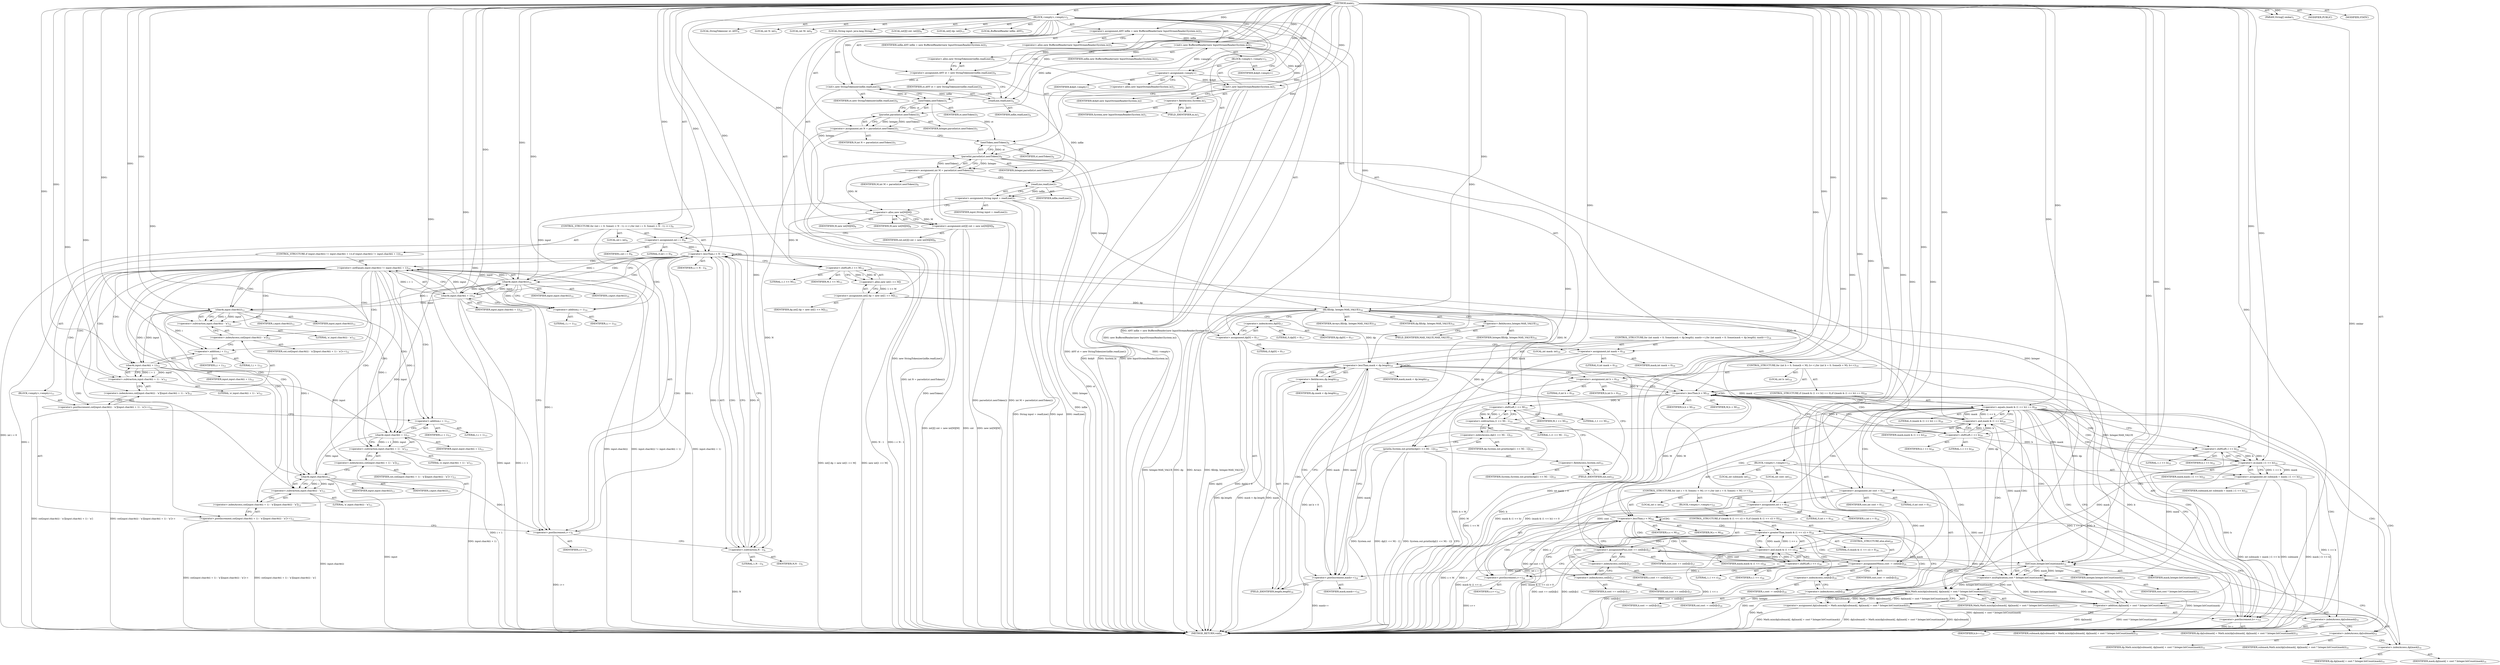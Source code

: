 digraph "main" {  
"21" [label = <(METHOD,main)<SUB>1</SUB>> ]
"22" [label = <(PARAM,String[] omkar)<SUB>1</SUB>> ]
"23" [label = <(BLOCK,&lt;empty&gt;,&lt;empty&gt;)<SUB>2</SUB>> ]
"4" [label = <(LOCAL,BufferedReader infile: ANY)<SUB>3</SUB>> ]
"24" [label = <(&lt;operator&gt;.assignment,ANY infile = new BufferedReader(new InputStreamReader(System.in)))<SUB>3</SUB>> ]
"25" [label = <(IDENTIFIER,infile,ANY infile = new BufferedReader(new InputStreamReader(System.in)))<SUB>3</SUB>> ]
"26" [label = <(&lt;operator&gt;.alloc,new BufferedReader(new InputStreamReader(System.in)))<SUB>3</SUB>> ]
"27" [label = <(&lt;init&gt;,new BufferedReader(new InputStreamReader(System.in)))<SUB>3</SUB>> ]
"3" [label = <(IDENTIFIER,infile,new BufferedReader(new InputStreamReader(System.in)))<SUB>3</SUB>> ]
"28" [label = <(BLOCK,&lt;empty&gt;,&lt;empty&gt;)<SUB>3</SUB>> ]
"29" [label = <(&lt;operator&gt;.assignment,&lt;empty&gt;)> ]
"30" [label = <(IDENTIFIER,$obj0,&lt;empty&gt;)> ]
"31" [label = <(&lt;operator&gt;.alloc,new InputStreamReader(System.in))<SUB>3</SUB>> ]
"32" [label = <(&lt;init&gt;,new InputStreamReader(System.in))<SUB>3</SUB>> ]
"33" [label = <(IDENTIFIER,$obj0,new InputStreamReader(System.in))> ]
"34" [label = <(&lt;operator&gt;.fieldAccess,System.in)<SUB>3</SUB>> ]
"35" [label = <(IDENTIFIER,System,new InputStreamReader(System.in))<SUB>3</SUB>> ]
"36" [label = <(FIELD_IDENTIFIER,in,in)<SUB>3</SUB>> ]
"37" [label = <(IDENTIFIER,$obj0,&lt;empty&gt;)> ]
"6" [label = <(LOCAL,StringTokenizer st: ANY)<SUB>4</SUB>> ]
"38" [label = <(&lt;operator&gt;.assignment,ANY st = new StringTokenizer(infile.readLine()))<SUB>4</SUB>> ]
"39" [label = <(IDENTIFIER,st,ANY st = new StringTokenizer(infile.readLine()))<SUB>4</SUB>> ]
"40" [label = <(&lt;operator&gt;.alloc,new StringTokenizer(infile.readLine()))<SUB>4</SUB>> ]
"41" [label = <(&lt;init&gt;,new StringTokenizer(infile.readLine()))<SUB>4</SUB>> ]
"5" [label = <(IDENTIFIER,st,new StringTokenizer(infile.readLine()))<SUB>4</SUB>> ]
"42" [label = <(readLine,readLine())<SUB>4</SUB>> ]
"43" [label = <(IDENTIFIER,infile,readLine())<SUB>4</SUB>> ]
"44" [label = <(LOCAL,int N: int)<SUB>5</SUB>> ]
"45" [label = <(&lt;operator&gt;.assignment,int N = parseInt(st.nextToken()))<SUB>5</SUB>> ]
"46" [label = <(IDENTIFIER,N,int N = parseInt(st.nextToken()))<SUB>5</SUB>> ]
"47" [label = <(parseInt,parseInt(st.nextToken()))<SUB>5</SUB>> ]
"48" [label = <(IDENTIFIER,Integer,parseInt(st.nextToken()))<SUB>5</SUB>> ]
"49" [label = <(nextToken,nextToken())<SUB>5</SUB>> ]
"50" [label = <(IDENTIFIER,st,nextToken())<SUB>5</SUB>> ]
"51" [label = <(LOCAL,int M: int)<SUB>6</SUB>> ]
"52" [label = <(&lt;operator&gt;.assignment,int M = parseInt(st.nextToken()))<SUB>6</SUB>> ]
"53" [label = <(IDENTIFIER,M,int M = parseInt(st.nextToken()))<SUB>6</SUB>> ]
"54" [label = <(parseInt,parseInt(st.nextToken()))<SUB>6</SUB>> ]
"55" [label = <(IDENTIFIER,Integer,parseInt(st.nextToken()))<SUB>6</SUB>> ]
"56" [label = <(nextToken,nextToken())<SUB>6</SUB>> ]
"57" [label = <(IDENTIFIER,st,nextToken())<SUB>6</SUB>> ]
"58" [label = <(LOCAL,String input: java.lang.String)<SUB>7</SUB>> ]
"59" [label = <(&lt;operator&gt;.assignment,String input = readLine())<SUB>7</SUB>> ]
"60" [label = <(IDENTIFIER,input,String input = readLine())<SUB>7</SUB>> ]
"61" [label = <(readLine,readLine())<SUB>7</SUB>> ]
"62" [label = <(IDENTIFIER,infile,readLine())<SUB>7</SUB>> ]
"63" [label = <(LOCAL,int[][] cnt: int[][])<SUB>8</SUB>> ]
"64" [label = <(&lt;operator&gt;.assignment,int[][] cnt = new int[M][M])<SUB>8</SUB>> ]
"65" [label = <(IDENTIFIER,cnt,int[][] cnt = new int[M][M])<SUB>8</SUB>> ]
"66" [label = <(&lt;operator&gt;.alloc,new int[M][M])> ]
"67" [label = <(IDENTIFIER,M,new int[M][M])<SUB>8</SUB>> ]
"68" [label = <(IDENTIFIER,M,new int[M][M])<SUB>8</SUB>> ]
"69" [label = <(CONTROL_STRUCTURE,for (int i = 0; Some(i &lt; N - 1); i++),for (int i = 0; Some(i &lt; N - 1); i++))<SUB>9</SUB>> ]
"70" [label = <(LOCAL,int i: int)<SUB>9</SUB>> ]
"71" [label = <(&lt;operator&gt;.assignment,int i = 0)<SUB>9</SUB>> ]
"72" [label = <(IDENTIFIER,i,int i = 0)<SUB>9</SUB>> ]
"73" [label = <(LITERAL,0,int i = 0)<SUB>9</SUB>> ]
"74" [label = <(&lt;operator&gt;.lessThan,i &lt; N - 1)<SUB>9</SUB>> ]
"75" [label = <(IDENTIFIER,i,i &lt; N - 1)<SUB>9</SUB>> ]
"76" [label = <(&lt;operator&gt;.subtraction,N - 1)<SUB>9</SUB>> ]
"77" [label = <(IDENTIFIER,N,N - 1)<SUB>9</SUB>> ]
"78" [label = <(LITERAL,1,N - 1)<SUB>9</SUB>> ]
"79" [label = <(&lt;operator&gt;.postIncrement,i++)<SUB>9</SUB>> ]
"80" [label = <(IDENTIFIER,i,i++)<SUB>9</SUB>> ]
"81" [label = <(CONTROL_STRUCTURE,if (input.charAt(i) != input.charAt(i + 1)),if (input.charAt(i) != input.charAt(i + 1)))<SUB>10</SUB>> ]
"82" [label = <(&lt;operator&gt;.notEquals,input.charAt(i) != input.charAt(i + 1))<SUB>10</SUB>> ]
"83" [label = <(charAt,input.charAt(i))<SUB>10</SUB>> ]
"84" [label = <(IDENTIFIER,input,input.charAt(i))<SUB>10</SUB>> ]
"85" [label = <(IDENTIFIER,i,input.charAt(i))<SUB>10</SUB>> ]
"86" [label = <(charAt,input.charAt(i + 1))<SUB>10</SUB>> ]
"87" [label = <(IDENTIFIER,input,input.charAt(i + 1))<SUB>10</SUB>> ]
"88" [label = <(&lt;operator&gt;.addition,i + 1)<SUB>10</SUB>> ]
"89" [label = <(IDENTIFIER,i,i + 1)<SUB>10</SUB>> ]
"90" [label = <(LITERAL,1,i + 1)<SUB>10</SUB>> ]
"91" [label = <(BLOCK,&lt;empty&gt;,&lt;empty&gt;)<SUB>11</SUB>> ]
"92" [label = <(&lt;operator&gt;.postIncrement,cnt[input.charAt(i) - 'a'][input.charAt(i + 1) - 'a']++)<SUB>12</SUB>> ]
"93" [label = <(&lt;operator&gt;.indexAccess,cnt[input.charAt(i) - 'a'][input.charAt(i + 1) - 'a'])<SUB>12</SUB>> ]
"94" [label = <(&lt;operator&gt;.indexAccess,cnt[input.charAt(i) - 'a'])<SUB>12</SUB>> ]
"95" [label = <(IDENTIFIER,cnt,cnt[input.charAt(i) - 'a'][input.charAt(i + 1) - 'a']++)<SUB>12</SUB>> ]
"96" [label = <(&lt;operator&gt;.subtraction,input.charAt(i) - 'a')<SUB>12</SUB>> ]
"97" [label = <(charAt,input.charAt(i))<SUB>12</SUB>> ]
"98" [label = <(IDENTIFIER,input,input.charAt(i))<SUB>12</SUB>> ]
"99" [label = <(IDENTIFIER,i,input.charAt(i))<SUB>12</SUB>> ]
"100" [label = <(LITERAL,'a',input.charAt(i) - 'a')<SUB>12</SUB>> ]
"101" [label = <(&lt;operator&gt;.subtraction,input.charAt(i + 1) - 'a')<SUB>12</SUB>> ]
"102" [label = <(charAt,input.charAt(i + 1))<SUB>12</SUB>> ]
"103" [label = <(IDENTIFIER,input,input.charAt(i + 1))<SUB>12</SUB>> ]
"104" [label = <(&lt;operator&gt;.addition,i + 1)<SUB>12</SUB>> ]
"105" [label = <(IDENTIFIER,i,i + 1)<SUB>12</SUB>> ]
"106" [label = <(LITERAL,1,i + 1)<SUB>12</SUB>> ]
"107" [label = <(LITERAL,'a',input.charAt(i + 1) - 'a')<SUB>12</SUB>> ]
"108" [label = <(&lt;operator&gt;.postIncrement,cnt[input.charAt(i + 1) - 'a'][input.charAt(i) - 'a']++)<SUB>13</SUB>> ]
"109" [label = <(&lt;operator&gt;.indexAccess,cnt[input.charAt(i + 1) - 'a'][input.charAt(i) - 'a'])<SUB>13</SUB>> ]
"110" [label = <(&lt;operator&gt;.indexAccess,cnt[input.charAt(i + 1) - 'a'])<SUB>13</SUB>> ]
"111" [label = <(IDENTIFIER,cnt,cnt[input.charAt(i + 1) - 'a'][input.charAt(i) - 'a']++)<SUB>13</SUB>> ]
"112" [label = <(&lt;operator&gt;.subtraction,input.charAt(i + 1) - 'a')<SUB>13</SUB>> ]
"113" [label = <(charAt,input.charAt(i + 1))<SUB>13</SUB>> ]
"114" [label = <(IDENTIFIER,input,input.charAt(i + 1))<SUB>13</SUB>> ]
"115" [label = <(&lt;operator&gt;.addition,i + 1)<SUB>13</SUB>> ]
"116" [label = <(IDENTIFIER,i,i + 1)<SUB>13</SUB>> ]
"117" [label = <(LITERAL,1,i + 1)<SUB>13</SUB>> ]
"118" [label = <(LITERAL,'a',input.charAt(i + 1) - 'a')<SUB>13</SUB>> ]
"119" [label = <(&lt;operator&gt;.subtraction,input.charAt(i) - 'a')<SUB>13</SUB>> ]
"120" [label = <(charAt,input.charAt(i))<SUB>13</SUB>> ]
"121" [label = <(IDENTIFIER,input,input.charAt(i))<SUB>13</SUB>> ]
"122" [label = <(IDENTIFIER,i,input.charAt(i))<SUB>13</SUB>> ]
"123" [label = <(LITERAL,'a',input.charAt(i) - 'a')<SUB>13</SUB>> ]
"124" [label = <(LOCAL,int[] dp: int[])<SUB>15</SUB>> ]
"125" [label = <(&lt;operator&gt;.assignment,int[] dp = new int[1 &lt;&lt; M])<SUB>15</SUB>> ]
"126" [label = <(IDENTIFIER,dp,int[] dp = new int[1 &lt;&lt; M])<SUB>15</SUB>> ]
"127" [label = <(&lt;operator&gt;.alloc,new int[1 &lt;&lt; M])> ]
"128" [label = <(&lt;operator&gt;.shiftLeft,1 &lt;&lt; M)<SUB>15</SUB>> ]
"129" [label = <(LITERAL,1,1 &lt;&lt; M)<SUB>15</SUB>> ]
"130" [label = <(IDENTIFIER,M,1 &lt;&lt; M)<SUB>15</SUB>> ]
"131" [label = <(fill,fill(dp, Integer.MAX_VALUE))<SUB>16</SUB>> ]
"132" [label = <(IDENTIFIER,Arrays,fill(dp, Integer.MAX_VALUE))<SUB>16</SUB>> ]
"133" [label = <(IDENTIFIER,dp,fill(dp, Integer.MAX_VALUE))<SUB>16</SUB>> ]
"134" [label = <(&lt;operator&gt;.fieldAccess,Integer.MAX_VALUE)<SUB>16</SUB>> ]
"135" [label = <(IDENTIFIER,Integer,fill(dp, Integer.MAX_VALUE))<SUB>16</SUB>> ]
"136" [label = <(FIELD_IDENTIFIER,MAX_VALUE,MAX_VALUE)<SUB>16</SUB>> ]
"137" [label = <(&lt;operator&gt;.assignment,dp[0] = 0)<SUB>17</SUB>> ]
"138" [label = <(&lt;operator&gt;.indexAccess,dp[0])<SUB>17</SUB>> ]
"139" [label = <(IDENTIFIER,dp,dp[0] = 0)<SUB>17</SUB>> ]
"140" [label = <(LITERAL,0,dp[0] = 0)<SUB>17</SUB>> ]
"141" [label = <(LITERAL,0,dp[0] = 0)<SUB>17</SUB>> ]
"142" [label = <(CONTROL_STRUCTURE,for (int mask = 0; Some(mask &lt; dp.length); mask++),for (int mask = 0; Some(mask &lt; dp.length); mask++))<SUB>18</SUB>> ]
"143" [label = <(LOCAL,int mask: int)<SUB>18</SUB>> ]
"144" [label = <(&lt;operator&gt;.assignment,int mask = 0)<SUB>18</SUB>> ]
"145" [label = <(IDENTIFIER,mask,int mask = 0)<SUB>18</SUB>> ]
"146" [label = <(LITERAL,0,int mask = 0)<SUB>18</SUB>> ]
"147" [label = <(&lt;operator&gt;.lessThan,mask &lt; dp.length)<SUB>18</SUB>> ]
"148" [label = <(IDENTIFIER,mask,mask &lt; dp.length)<SUB>18</SUB>> ]
"149" [label = <(&lt;operator&gt;.fieldAccess,dp.length)<SUB>18</SUB>> ]
"150" [label = <(IDENTIFIER,dp,mask &lt; dp.length)<SUB>18</SUB>> ]
"151" [label = <(FIELD_IDENTIFIER,length,length)<SUB>18</SUB>> ]
"152" [label = <(&lt;operator&gt;.postIncrement,mask++)<SUB>18</SUB>> ]
"153" [label = <(IDENTIFIER,mask,mask++)<SUB>18</SUB>> ]
"154" [label = <(CONTROL_STRUCTURE,for (int b = 0; Some(b &lt; M); b++),for (int b = 0; Some(b &lt; M); b++))<SUB>19</SUB>> ]
"155" [label = <(LOCAL,int b: int)<SUB>19</SUB>> ]
"156" [label = <(&lt;operator&gt;.assignment,int b = 0)<SUB>19</SUB>> ]
"157" [label = <(IDENTIFIER,b,int b = 0)<SUB>19</SUB>> ]
"158" [label = <(LITERAL,0,int b = 0)<SUB>19</SUB>> ]
"159" [label = <(&lt;operator&gt;.lessThan,b &lt; M)<SUB>19</SUB>> ]
"160" [label = <(IDENTIFIER,b,b &lt; M)<SUB>19</SUB>> ]
"161" [label = <(IDENTIFIER,M,b &lt; M)<SUB>19</SUB>> ]
"162" [label = <(&lt;operator&gt;.postIncrement,b++)<SUB>19</SUB>> ]
"163" [label = <(IDENTIFIER,b,b++)<SUB>19</SUB>> ]
"164" [label = <(CONTROL_STRUCTURE,if ((mask &amp; (1 &lt;&lt; b)) == 0),if ((mask &amp; (1 &lt;&lt; b)) == 0))<SUB>20</SUB>> ]
"165" [label = <(&lt;operator&gt;.equals,(mask &amp; (1 &lt;&lt; b)) == 0)<SUB>20</SUB>> ]
"166" [label = <(&lt;operator&gt;.and,mask &amp; (1 &lt;&lt; b))<SUB>20</SUB>> ]
"167" [label = <(IDENTIFIER,mask,mask &amp; (1 &lt;&lt; b))<SUB>20</SUB>> ]
"168" [label = <(&lt;operator&gt;.shiftLeft,1 &lt;&lt; b)<SUB>20</SUB>> ]
"169" [label = <(LITERAL,1,1 &lt;&lt; b)<SUB>20</SUB>> ]
"170" [label = <(IDENTIFIER,b,1 &lt;&lt; b)<SUB>20</SUB>> ]
"171" [label = <(LITERAL,0,(mask &amp; (1 &lt;&lt; b)) == 0)<SUB>20</SUB>> ]
"172" [label = <(BLOCK,&lt;empty&gt;,&lt;empty&gt;)<SUB>21</SUB>> ]
"173" [label = <(LOCAL,int submask: int)<SUB>22</SUB>> ]
"174" [label = <(&lt;operator&gt;.assignment,int submask = mask | (1 &lt;&lt; b))<SUB>22</SUB>> ]
"175" [label = <(IDENTIFIER,submask,int submask = mask | (1 &lt;&lt; b))<SUB>22</SUB>> ]
"176" [label = <(&lt;operator&gt;.or,mask | (1 &lt;&lt; b))<SUB>22</SUB>> ]
"177" [label = <(IDENTIFIER,mask,mask | (1 &lt;&lt; b))<SUB>22</SUB>> ]
"178" [label = <(&lt;operator&gt;.shiftLeft,1 &lt;&lt; b)<SUB>22</SUB>> ]
"179" [label = <(LITERAL,1,1 &lt;&lt; b)<SUB>22</SUB>> ]
"180" [label = <(IDENTIFIER,b,1 &lt;&lt; b)<SUB>22</SUB>> ]
"181" [label = <(LOCAL,int cost: int)<SUB>23</SUB>> ]
"182" [label = <(&lt;operator&gt;.assignment,int cost = 0)<SUB>23</SUB>> ]
"183" [label = <(IDENTIFIER,cost,int cost = 0)<SUB>23</SUB>> ]
"184" [label = <(LITERAL,0,int cost = 0)<SUB>23</SUB>> ]
"185" [label = <(CONTROL_STRUCTURE,for (int c = 0; Some(c &lt; M); c++),for (int c = 0; Some(c &lt; M); c++))<SUB>24</SUB>> ]
"186" [label = <(LOCAL,int c: int)<SUB>24</SUB>> ]
"187" [label = <(&lt;operator&gt;.assignment,int c = 0)<SUB>24</SUB>> ]
"188" [label = <(IDENTIFIER,c,int c = 0)<SUB>24</SUB>> ]
"189" [label = <(LITERAL,0,int c = 0)<SUB>24</SUB>> ]
"190" [label = <(&lt;operator&gt;.lessThan,c &lt; M)<SUB>24</SUB>> ]
"191" [label = <(IDENTIFIER,c,c &lt; M)<SUB>24</SUB>> ]
"192" [label = <(IDENTIFIER,M,c &lt; M)<SUB>24</SUB>> ]
"193" [label = <(&lt;operator&gt;.postIncrement,c++)<SUB>24</SUB>> ]
"194" [label = <(IDENTIFIER,c,c++)<SUB>24</SUB>> ]
"195" [label = <(BLOCK,&lt;empty&gt;,&lt;empty&gt;)<SUB>25</SUB>> ]
"196" [label = <(CONTROL_STRUCTURE,if ((mask &amp; (1 &lt;&lt; c)) &gt; 0),if ((mask &amp; (1 &lt;&lt; c)) &gt; 0))<SUB>26</SUB>> ]
"197" [label = <(&lt;operator&gt;.greaterThan,(mask &amp; (1 &lt;&lt; c)) &gt; 0)<SUB>26</SUB>> ]
"198" [label = <(&lt;operator&gt;.and,mask &amp; (1 &lt;&lt; c))<SUB>26</SUB>> ]
"199" [label = <(IDENTIFIER,mask,mask &amp; (1 &lt;&lt; c))<SUB>26</SUB>> ]
"200" [label = <(&lt;operator&gt;.shiftLeft,1 &lt;&lt; c)<SUB>26</SUB>> ]
"201" [label = <(LITERAL,1,1 &lt;&lt; c)<SUB>26</SUB>> ]
"202" [label = <(IDENTIFIER,c,1 &lt;&lt; c)<SUB>26</SUB>> ]
"203" [label = <(LITERAL,0,(mask &amp; (1 &lt;&lt; c)) &gt; 0)<SUB>26</SUB>> ]
"204" [label = <(&lt;operator&gt;.assignmentPlus,cost += cnt[b][c])<SUB>27</SUB>> ]
"205" [label = <(IDENTIFIER,cost,cost += cnt[b][c])<SUB>27</SUB>> ]
"206" [label = <(&lt;operator&gt;.indexAccess,cnt[b][c])<SUB>27</SUB>> ]
"207" [label = <(&lt;operator&gt;.indexAccess,cnt[b])<SUB>27</SUB>> ]
"208" [label = <(IDENTIFIER,cnt,cost += cnt[b][c])<SUB>27</SUB>> ]
"209" [label = <(IDENTIFIER,b,cost += cnt[b][c])<SUB>27</SUB>> ]
"210" [label = <(IDENTIFIER,c,cost += cnt[b][c])<SUB>27</SUB>> ]
"211" [label = <(CONTROL_STRUCTURE,else,else)<SUB>29</SUB>> ]
"212" [label = <(&lt;operator&gt;.assignmentMinus,cost -= cnt[b][c])<SUB>29</SUB>> ]
"213" [label = <(IDENTIFIER,cost,cost -= cnt[b][c])<SUB>29</SUB>> ]
"214" [label = <(&lt;operator&gt;.indexAccess,cnt[b][c])<SUB>29</SUB>> ]
"215" [label = <(&lt;operator&gt;.indexAccess,cnt[b])<SUB>29</SUB>> ]
"216" [label = <(IDENTIFIER,cnt,cost -= cnt[b][c])<SUB>29</SUB>> ]
"217" [label = <(IDENTIFIER,b,cost -= cnt[b][c])<SUB>29</SUB>> ]
"218" [label = <(IDENTIFIER,c,cost -= cnt[b][c])<SUB>29</SUB>> ]
"219" [label = <(&lt;operator&gt;.assignment,dp[submask] = Math.min(dp[submask], dp[mask] + cost * Integer.bitCount(mask)))<SUB>31</SUB>> ]
"220" [label = <(&lt;operator&gt;.indexAccess,dp[submask])<SUB>31</SUB>> ]
"221" [label = <(IDENTIFIER,dp,dp[submask] = Math.min(dp[submask], dp[mask] + cost * Integer.bitCount(mask)))<SUB>31</SUB>> ]
"222" [label = <(IDENTIFIER,submask,dp[submask] = Math.min(dp[submask], dp[mask] + cost * Integer.bitCount(mask)))<SUB>31</SUB>> ]
"223" [label = <(min,Math.min(dp[submask], dp[mask] + cost * Integer.bitCount(mask)))<SUB>31</SUB>> ]
"224" [label = <(IDENTIFIER,Math,Math.min(dp[submask], dp[mask] + cost * Integer.bitCount(mask)))<SUB>31</SUB>> ]
"225" [label = <(&lt;operator&gt;.indexAccess,dp[submask])<SUB>31</SUB>> ]
"226" [label = <(IDENTIFIER,dp,Math.min(dp[submask], dp[mask] + cost * Integer.bitCount(mask)))<SUB>31</SUB>> ]
"227" [label = <(IDENTIFIER,submask,Math.min(dp[submask], dp[mask] + cost * Integer.bitCount(mask)))<SUB>31</SUB>> ]
"228" [label = <(&lt;operator&gt;.addition,dp[mask] + cost * Integer.bitCount(mask))<SUB>31</SUB>> ]
"229" [label = <(&lt;operator&gt;.indexAccess,dp[mask])<SUB>31</SUB>> ]
"230" [label = <(IDENTIFIER,dp,dp[mask] + cost * Integer.bitCount(mask))<SUB>31</SUB>> ]
"231" [label = <(IDENTIFIER,mask,dp[mask] + cost * Integer.bitCount(mask))<SUB>31</SUB>> ]
"232" [label = <(&lt;operator&gt;.multiplication,cost * Integer.bitCount(mask))<SUB>31</SUB>> ]
"233" [label = <(IDENTIFIER,cost,cost * Integer.bitCount(mask))<SUB>31</SUB>> ]
"234" [label = <(bitCount,Integer.bitCount(mask))<SUB>31</SUB>> ]
"235" [label = <(IDENTIFIER,Integer,Integer.bitCount(mask))<SUB>31</SUB>> ]
"236" [label = <(IDENTIFIER,mask,Integer.bitCount(mask))<SUB>31</SUB>> ]
"237" [label = <(println,System.out.println(dp[(1 &lt;&lt; M) - 1]))<SUB>33</SUB>> ]
"238" [label = <(&lt;operator&gt;.fieldAccess,System.out)<SUB>33</SUB>> ]
"239" [label = <(IDENTIFIER,System,System.out.println(dp[(1 &lt;&lt; M) - 1]))<SUB>33</SUB>> ]
"240" [label = <(FIELD_IDENTIFIER,out,out)<SUB>33</SUB>> ]
"241" [label = <(&lt;operator&gt;.indexAccess,dp[(1 &lt;&lt; M) - 1])<SUB>33</SUB>> ]
"242" [label = <(IDENTIFIER,dp,System.out.println(dp[(1 &lt;&lt; M) - 1]))<SUB>33</SUB>> ]
"243" [label = <(&lt;operator&gt;.subtraction,(1 &lt;&lt; M) - 1)<SUB>33</SUB>> ]
"244" [label = <(&lt;operator&gt;.shiftLeft,1 &lt;&lt; M)<SUB>33</SUB>> ]
"245" [label = <(LITERAL,1,1 &lt;&lt; M)<SUB>33</SUB>> ]
"246" [label = <(IDENTIFIER,M,1 &lt;&lt; M)<SUB>33</SUB>> ]
"247" [label = <(LITERAL,1,(1 &lt;&lt; M) - 1)<SUB>33</SUB>> ]
"248" [label = <(MODIFIER,PUBLIC)> ]
"249" [label = <(MODIFIER,STATIC)> ]
"250" [label = <(METHOD_RETURN,void)<SUB>1</SUB>> ]
  "21" -> "22"  [ label = "AST: "] 
  "21" -> "23"  [ label = "AST: "] 
  "21" -> "248"  [ label = "AST: "] 
  "21" -> "249"  [ label = "AST: "] 
  "21" -> "250"  [ label = "AST: "] 
  "23" -> "4"  [ label = "AST: "] 
  "23" -> "24"  [ label = "AST: "] 
  "23" -> "27"  [ label = "AST: "] 
  "23" -> "6"  [ label = "AST: "] 
  "23" -> "38"  [ label = "AST: "] 
  "23" -> "41"  [ label = "AST: "] 
  "23" -> "44"  [ label = "AST: "] 
  "23" -> "45"  [ label = "AST: "] 
  "23" -> "51"  [ label = "AST: "] 
  "23" -> "52"  [ label = "AST: "] 
  "23" -> "58"  [ label = "AST: "] 
  "23" -> "59"  [ label = "AST: "] 
  "23" -> "63"  [ label = "AST: "] 
  "23" -> "64"  [ label = "AST: "] 
  "23" -> "69"  [ label = "AST: "] 
  "23" -> "124"  [ label = "AST: "] 
  "23" -> "125"  [ label = "AST: "] 
  "23" -> "131"  [ label = "AST: "] 
  "23" -> "137"  [ label = "AST: "] 
  "23" -> "142"  [ label = "AST: "] 
  "23" -> "237"  [ label = "AST: "] 
  "24" -> "25"  [ label = "AST: "] 
  "24" -> "26"  [ label = "AST: "] 
  "27" -> "3"  [ label = "AST: "] 
  "27" -> "28"  [ label = "AST: "] 
  "28" -> "29"  [ label = "AST: "] 
  "28" -> "32"  [ label = "AST: "] 
  "28" -> "37"  [ label = "AST: "] 
  "29" -> "30"  [ label = "AST: "] 
  "29" -> "31"  [ label = "AST: "] 
  "32" -> "33"  [ label = "AST: "] 
  "32" -> "34"  [ label = "AST: "] 
  "34" -> "35"  [ label = "AST: "] 
  "34" -> "36"  [ label = "AST: "] 
  "38" -> "39"  [ label = "AST: "] 
  "38" -> "40"  [ label = "AST: "] 
  "41" -> "5"  [ label = "AST: "] 
  "41" -> "42"  [ label = "AST: "] 
  "42" -> "43"  [ label = "AST: "] 
  "45" -> "46"  [ label = "AST: "] 
  "45" -> "47"  [ label = "AST: "] 
  "47" -> "48"  [ label = "AST: "] 
  "47" -> "49"  [ label = "AST: "] 
  "49" -> "50"  [ label = "AST: "] 
  "52" -> "53"  [ label = "AST: "] 
  "52" -> "54"  [ label = "AST: "] 
  "54" -> "55"  [ label = "AST: "] 
  "54" -> "56"  [ label = "AST: "] 
  "56" -> "57"  [ label = "AST: "] 
  "59" -> "60"  [ label = "AST: "] 
  "59" -> "61"  [ label = "AST: "] 
  "61" -> "62"  [ label = "AST: "] 
  "64" -> "65"  [ label = "AST: "] 
  "64" -> "66"  [ label = "AST: "] 
  "66" -> "67"  [ label = "AST: "] 
  "66" -> "68"  [ label = "AST: "] 
  "69" -> "70"  [ label = "AST: "] 
  "69" -> "71"  [ label = "AST: "] 
  "69" -> "74"  [ label = "AST: "] 
  "69" -> "79"  [ label = "AST: "] 
  "69" -> "81"  [ label = "AST: "] 
  "71" -> "72"  [ label = "AST: "] 
  "71" -> "73"  [ label = "AST: "] 
  "74" -> "75"  [ label = "AST: "] 
  "74" -> "76"  [ label = "AST: "] 
  "76" -> "77"  [ label = "AST: "] 
  "76" -> "78"  [ label = "AST: "] 
  "79" -> "80"  [ label = "AST: "] 
  "81" -> "82"  [ label = "AST: "] 
  "81" -> "91"  [ label = "AST: "] 
  "82" -> "83"  [ label = "AST: "] 
  "82" -> "86"  [ label = "AST: "] 
  "83" -> "84"  [ label = "AST: "] 
  "83" -> "85"  [ label = "AST: "] 
  "86" -> "87"  [ label = "AST: "] 
  "86" -> "88"  [ label = "AST: "] 
  "88" -> "89"  [ label = "AST: "] 
  "88" -> "90"  [ label = "AST: "] 
  "91" -> "92"  [ label = "AST: "] 
  "91" -> "108"  [ label = "AST: "] 
  "92" -> "93"  [ label = "AST: "] 
  "93" -> "94"  [ label = "AST: "] 
  "93" -> "101"  [ label = "AST: "] 
  "94" -> "95"  [ label = "AST: "] 
  "94" -> "96"  [ label = "AST: "] 
  "96" -> "97"  [ label = "AST: "] 
  "96" -> "100"  [ label = "AST: "] 
  "97" -> "98"  [ label = "AST: "] 
  "97" -> "99"  [ label = "AST: "] 
  "101" -> "102"  [ label = "AST: "] 
  "101" -> "107"  [ label = "AST: "] 
  "102" -> "103"  [ label = "AST: "] 
  "102" -> "104"  [ label = "AST: "] 
  "104" -> "105"  [ label = "AST: "] 
  "104" -> "106"  [ label = "AST: "] 
  "108" -> "109"  [ label = "AST: "] 
  "109" -> "110"  [ label = "AST: "] 
  "109" -> "119"  [ label = "AST: "] 
  "110" -> "111"  [ label = "AST: "] 
  "110" -> "112"  [ label = "AST: "] 
  "112" -> "113"  [ label = "AST: "] 
  "112" -> "118"  [ label = "AST: "] 
  "113" -> "114"  [ label = "AST: "] 
  "113" -> "115"  [ label = "AST: "] 
  "115" -> "116"  [ label = "AST: "] 
  "115" -> "117"  [ label = "AST: "] 
  "119" -> "120"  [ label = "AST: "] 
  "119" -> "123"  [ label = "AST: "] 
  "120" -> "121"  [ label = "AST: "] 
  "120" -> "122"  [ label = "AST: "] 
  "125" -> "126"  [ label = "AST: "] 
  "125" -> "127"  [ label = "AST: "] 
  "127" -> "128"  [ label = "AST: "] 
  "128" -> "129"  [ label = "AST: "] 
  "128" -> "130"  [ label = "AST: "] 
  "131" -> "132"  [ label = "AST: "] 
  "131" -> "133"  [ label = "AST: "] 
  "131" -> "134"  [ label = "AST: "] 
  "134" -> "135"  [ label = "AST: "] 
  "134" -> "136"  [ label = "AST: "] 
  "137" -> "138"  [ label = "AST: "] 
  "137" -> "141"  [ label = "AST: "] 
  "138" -> "139"  [ label = "AST: "] 
  "138" -> "140"  [ label = "AST: "] 
  "142" -> "143"  [ label = "AST: "] 
  "142" -> "144"  [ label = "AST: "] 
  "142" -> "147"  [ label = "AST: "] 
  "142" -> "152"  [ label = "AST: "] 
  "142" -> "154"  [ label = "AST: "] 
  "144" -> "145"  [ label = "AST: "] 
  "144" -> "146"  [ label = "AST: "] 
  "147" -> "148"  [ label = "AST: "] 
  "147" -> "149"  [ label = "AST: "] 
  "149" -> "150"  [ label = "AST: "] 
  "149" -> "151"  [ label = "AST: "] 
  "152" -> "153"  [ label = "AST: "] 
  "154" -> "155"  [ label = "AST: "] 
  "154" -> "156"  [ label = "AST: "] 
  "154" -> "159"  [ label = "AST: "] 
  "154" -> "162"  [ label = "AST: "] 
  "154" -> "164"  [ label = "AST: "] 
  "156" -> "157"  [ label = "AST: "] 
  "156" -> "158"  [ label = "AST: "] 
  "159" -> "160"  [ label = "AST: "] 
  "159" -> "161"  [ label = "AST: "] 
  "162" -> "163"  [ label = "AST: "] 
  "164" -> "165"  [ label = "AST: "] 
  "164" -> "172"  [ label = "AST: "] 
  "165" -> "166"  [ label = "AST: "] 
  "165" -> "171"  [ label = "AST: "] 
  "166" -> "167"  [ label = "AST: "] 
  "166" -> "168"  [ label = "AST: "] 
  "168" -> "169"  [ label = "AST: "] 
  "168" -> "170"  [ label = "AST: "] 
  "172" -> "173"  [ label = "AST: "] 
  "172" -> "174"  [ label = "AST: "] 
  "172" -> "181"  [ label = "AST: "] 
  "172" -> "182"  [ label = "AST: "] 
  "172" -> "185"  [ label = "AST: "] 
  "172" -> "219"  [ label = "AST: "] 
  "174" -> "175"  [ label = "AST: "] 
  "174" -> "176"  [ label = "AST: "] 
  "176" -> "177"  [ label = "AST: "] 
  "176" -> "178"  [ label = "AST: "] 
  "178" -> "179"  [ label = "AST: "] 
  "178" -> "180"  [ label = "AST: "] 
  "182" -> "183"  [ label = "AST: "] 
  "182" -> "184"  [ label = "AST: "] 
  "185" -> "186"  [ label = "AST: "] 
  "185" -> "187"  [ label = "AST: "] 
  "185" -> "190"  [ label = "AST: "] 
  "185" -> "193"  [ label = "AST: "] 
  "185" -> "195"  [ label = "AST: "] 
  "187" -> "188"  [ label = "AST: "] 
  "187" -> "189"  [ label = "AST: "] 
  "190" -> "191"  [ label = "AST: "] 
  "190" -> "192"  [ label = "AST: "] 
  "193" -> "194"  [ label = "AST: "] 
  "195" -> "196"  [ label = "AST: "] 
  "196" -> "197"  [ label = "AST: "] 
  "196" -> "204"  [ label = "AST: "] 
  "196" -> "211"  [ label = "AST: "] 
  "197" -> "198"  [ label = "AST: "] 
  "197" -> "203"  [ label = "AST: "] 
  "198" -> "199"  [ label = "AST: "] 
  "198" -> "200"  [ label = "AST: "] 
  "200" -> "201"  [ label = "AST: "] 
  "200" -> "202"  [ label = "AST: "] 
  "204" -> "205"  [ label = "AST: "] 
  "204" -> "206"  [ label = "AST: "] 
  "206" -> "207"  [ label = "AST: "] 
  "206" -> "210"  [ label = "AST: "] 
  "207" -> "208"  [ label = "AST: "] 
  "207" -> "209"  [ label = "AST: "] 
  "211" -> "212"  [ label = "AST: "] 
  "212" -> "213"  [ label = "AST: "] 
  "212" -> "214"  [ label = "AST: "] 
  "214" -> "215"  [ label = "AST: "] 
  "214" -> "218"  [ label = "AST: "] 
  "215" -> "216"  [ label = "AST: "] 
  "215" -> "217"  [ label = "AST: "] 
  "219" -> "220"  [ label = "AST: "] 
  "219" -> "223"  [ label = "AST: "] 
  "220" -> "221"  [ label = "AST: "] 
  "220" -> "222"  [ label = "AST: "] 
  "223" -> "224"  [ label = "AST: "] 
  "223" -> "225"  [ label = "AST: "] 
  "223" -> "228"  [ label = "AST: "] 
  "225" -> "226"  [ label = "AST: "] 
  "225" -> "227"  [ label = "AST: "] 
  "228" -> "229"  [ label = "AST: "] 
  "228" -> "232"  [ label = "AST: "] 
  "229" -> "230"  [ label = "AST: "] 
  "229" -> "231"  [ label = "AST: "] 
  "232" -> "233"  [ label = "AST: "] 
  "232" -> "234"  [ label = "AST: "] 
  "234" -> "235"  [ label = "AST: "] 
  "234" -> "236"  [ label = "AST: "] 
  "237" -> "238"  [ label = "AST: "] 
  "237" -> "241"  [ label = "AST: "] 
  "238" -> "239"  [ label = "AST: "] 
  "238" -> "240"  [ label = "AST: "] 
  "241" -> "242"  [ label = "AST: "] 
  "241" -> "243"  [ label = "AST: "] 
  "243" -> "244"  [ label = "AST: "] 
  "243" -> "247"  [ label = "AST: "] 
  "244" -> "245"  [ label = "AST: "] 
  "244" -> "246"  [ label = "AST: "] 
  "24" -> "31"  [ label = "CFG: "] 
  "27" -> "40"  [ label = "CFG: "] 
  "38" -> "42"  [ label = "CFG: "] 
  "41" -> "49"  [ label = "CFG: "] 
  "45" -> "56"  [ label = "CFG: "] 
  "52" -> "61"  [ label = "CFG: "] 
  "59" -> "66"  [ label = "CFG: "] 
  "64" -> "71"  [ label = "CFG: "] 
  "125" -> "136"  [ label = "CFG: "] 
  "131" -> "138"  [ label = "CFG: "] 
  "137" -> "144"  [ label = "CFG: "] 
  "237" -> "250"  [ label = "CFG: "] 
  "26" -> "24"  [ label = "CFG: "] 
  "40" -> "38"  [ label = "CFG: "] 
  "42" -> "41"  [ label = "CFG: "] 
  "47" -> "45"  [ label = "CFG: "] 
  "54" -> "52"  [ label = "CFG: "] 
  "61" -> "59"  [ label = "CFG: "] 
  "66" -> "64"  [ label = "CFG: "] 
  "71" -> "76"  [ label = "CFG: "] 
  "74" -> "83"  [ label = "CFG: "] 
  "74" -> "128"  [ label = "CFG: "] 
  "79" -> "76"  [ label = "CFG: "] 
  "127" -> "125"  [ label = "CFG: "] 
  "134" -> "131"  [ label = "CFG: "] 
  "138" -> "137"  [ label = "CFG: "] 
  "144" -> "151"  [ label = "CFG: "] 
  "147" -> "156"  [ label = "CFG: "] 
  "147" -> "240"  [ label = "CFG: "] 
  "152" -> "151"  [ label = "CFG: "] 
  "238" -> "244"  [ label = "CFG: "] 
  "241" -> "237"  [ label = "CFG: "] 
  "29" -> "36"  [ label = "CFG: "] 
  "32" -> "27"  [ label = "CFG: "] 
  "49" -> "47"  [ label = "CFG: "] 
  "56" -> "54"  [ label = "CFG: "] 
  "76" -> "74"  [ label = "CFG: "] 
  "82" -> "97"  [ label = "CFG: "] 
  "82" -> "79"  [ label = "CFG: "] 
  "128" -> "127"  [ label = "CFG: "] 
  "136" -> "134"  [ label = "CFG: "] 
  "149" -> "147"  [ label = "CFG: "] 
  "156" -> "159"  [ label = "CFG: "] 
  "159" -> "168"  [ label = "CFG: "] 
  "159" -> "152"  [ label = "CFG: "] 
  "162" -> "159"  [ label = "CFG: "] 
  "240" -> "238"  [ label = "CFG: "] 
  "243" -> "241"  [ label = "CFG: "] 
  "31" -> "29"  [ label = "CFG: "] 
  "34" -> "32"  [ label = "CFG: "] 
  "83" -> "88"  [ label = "CFG: "] 
  "86" -> "82"  [ label = "CFG: "] 
  "92" -> "115"  [ label = "CFG: "] 
  "108" -> "79"  [ label = "CFG: "] 
  "151" -> "149"  [ label = "CFG: "] 
  "165" -> "178"  [ label = "CFG: "] 
  "165" -> "162"  [ label = "CFG: "] 
  "244" -> "243"  [ label = "CFG: "] 
  "36" -> "34"  [ label = "CFG: "] 
  "88" -> "86"  [ label = "CFG: "] 
  "93" -> "92"  [ label = "CFG: "] 
  "109" -> "108"  [ label = "CFG: "] 
  "166" -> "165"  [ label = "CFG: "] 
  "174" -> "182"  [ label = "CFG: "] 
  "182" -> "187"  [ label = "CFG: "] 
  "219" -> "162"  [ label = "CFG: "] 
  "94" -> "104"  [ label = "CFG: "] 
  "101" -> "93"  [ label = "CFG: "] 
  "110" -> "120"  [ label = "CFG: "] 
  "119" -> "109"  [ label = "CFG: "] 
  "168" -> "166"  [ label = "CFG: "] 
  "176" -> "174"  [ label = "CFG: "] 
  "187" -> "190"  [ label = "CFG: "] 
  "190" -> "200"  [ label = "CFG: "] 
  "190" -> "220"  [ label = "CFG: "] 
  "193" -> "190"  [ label = "CFG: "] 
  "220" -> "225"  [ label = "CFG: "] 
  "223" -> "219"  [ label = "CFG: "] 
  "96" -> "94"  [ label = "CFG: "] 
  "102" -> "101"  [ label = "CFG: "] 
  "112" -> "110"  [ label = "CFG: "] 
  "120" -> "119"  [ label = "CFG: "] 
  "178" -> "176"  [ label = "CFG: "] 
  "225" -> "229"  [ label = "CFG: "] 
  "228" -> "223"  [ label = "CFG: "] 
  "97" -> "96"  [ label = "CFG: "] 
  "104" -> "102"  [ label = "CFG: "] 
  "113" -> "112"  [ label = "CFG: "] 
  "197" -> "207"  [ label = "CFG: "] 
  "197" -> "215"  [ label = "CFG: "] 
  "204" -> "193"  [ label = "CFG: "] 
  "229" -> "234"  [ label = "CFG: "] 
  "232" -> "228"  [ label = "CFG: "] 
  "115" -> "113"  [ label = "CFG: "] 
  "198" -> "197"  [ label = "CFG: "] 
  "206" -> "204"  [ label = "CFG: "] 
  "212" -> "193"  [ label = "CFG: "] 
  "234" -> "232"  [ label = "CFG: "] 
  "200" -> "198"  [ label = "CFG: "] 
  "207" -> "206"  [ label = "CFG: "] 
  "214" -> "212"  [ label = "CFG: "] 
  "215" -> "214"  [ label = "CFG: "] 
  "21" -> "26"  [ label = "CFG: "] 
  "22" -> "250"  [ label = "DDG: omkar"] 
  "24" -> "250"  [ label = "DDG: ANY infile = new BufferedReader(new InputStreamReader(System.in))"] 
  "29" -> "250"  [ label = "DDG: &lt;empty&gt;"] 
  "32" -> "250"  [ label = "DDG: $obj0"] 
  "32" -> "250"  [ label = "DDG: System.in"] 
  "32" -> "250"  [ label = "DDG: new InputStreamReader(System.in)"] 
  "27" -> "250"  [ label = "DDG: new BufferedReader(new InputStreamReader(System.in))"] 
  "38" -> "250"  [ label = "DDG: ANY st = new StringTokenizer(infile.readLine())"] 
  "41" -> "250"  [ label = "DDG: new StringTokenizer(infile.readLine())"] 
  "45" -> "250"  [ label = "DDG: int N = parseInt(st.nextToken())"] 
  "54" -> "250"  [ label = "DDG: Integer"] 
  "56" -> "250"  [ label = "DDG: st"] 
  "54" -> "250"  [ label = "DDG: nextToken()"] 
  "52" -> "250"  [ label = "DDG: parseInt(st.nextToken())"] 
  "52" -> "250"  [ label = "DDG: int M = parseInt(st.nextToken())"] 
  "59" -> "250"  [ label = "DDG: input"] 
  "61" -> "250"  [ label = "DDG: infile"] 
  "59" -> "250"  [ label = "DDG: readLine()"] 
  "59" -> "250"  [ label = "DDG: String input = readLine()"] 
  "64" -> "250"  [ label = "DDG: cnt"] 
  "64" -> "250"  [ label = "DDG: new int[M][M]"] 
  "64" -> "250"  [ label = "DDG: int[][] cnt = new int[M][M]"] 
  "71" -> "250"  [ label = "DDG: int i = 0"] 
  "74" -> "250"  [ label = "DDG: i"] 
  "76" -> "250"  [ label = "DDG: N"] 
  "74" -> "250"  [ label = "DDG: N - 1"] 
  "74" -> "250"  [ label = "DDG: i &lt; N - 1"] 
  "125" -> "250"  [ label = "DDG: new int[1 &lt;&lt; M]"] 
  "125" -> "250"  [ label = "DDG: int[] dp = new int[1 &lt;&lt; M]"] 
  "131" -> "250"  [ label = "DDG: dp"] 
  "131" -> "250"  [ label = "DDG: Integer.MAX_VALUE"] 
  "131" -> "250"  [ label = "DDG: fill(dp, Integer.MAX_VALUE)"] 
  "137" -> "250"  [ label = "DDG: dp[0]"] 
  "137" -> "250"  [ label = "DDG: dp[0] = 0"] 
  "144" -> "250"  [ label = "DDG: int mask = 0"] 
  "147" -> "250"  [ label = "DDG: mask"] 
  "147" -> "250"  [ label = "DDG: dp.length"] 
  "147" -> "250"  [ label = "DDG: mask &lt; dp.length"] 
  "237" -> "250"  [ label = "DDG: System.out"] 
  "244" -> "250"  [ label = "DDG: M"] 
  "243" -> "250"  [ label = "DDG: 1 &lt;&lt; M"] 
  "237" -> "250"  [ label = "DDG: dp[(1 &lt;&lt; M) - 1]"] 
  "237" -> "250"  [ label = "DDG: System.out.println(dp[(1 &lt;&lt; M) - 1])"] 
  "156" -> "250"  [ label = "DDG: int b = 0"] 
  "159" -> "250"  [ label = "DDG: b"] 
  "159" -> "250"  [ label = "DDG: b &lt; M"] 
  "152" -> "250"  [ label = "DDG: mask++"] 
  "166" -> "250"  [ label = "DDG: 1 &lt;&lt; b"] 
  "165" -> "250"  [ label = "DDG: mask &amp; (1 &lt;&lt; b)"] 
  "165" -> "250"  [ label = "DDG: (mask &amp; (1 &lt;&lt; b)) == 0"] 
  "174" -> "250"  [ label = "DDG: submask"] 
  "176" -> "250"  [ label = "DDG: 1 &lt;&lt; b"] 
  "174" -> "250"  [ label = "DDG: mask | (1 &lt;&lt; b)"] 
  "174" -> "250"  [ label = "DDG: int submask = mask | (1 &lt;&lt; b)"] 
  "182" -> "250"  [ label = "DDG: int cost = 0"] 
  "187" -> "250"  [ label = "DDG: int c = 0"] 
  "190" -> "250"  [ label = "DDG: c"] 
  "190" -> "250"  [ label = "DDG: c &lt; M"] 
  "219" -> "250"  [ label = "DDG: dp[submask]"] 
  "228" -> "250"  [ label = "DDG: dp[mask]"] 
  "232" -> "250"  [ label = "DDG: cost"] 
  "234" -> "250"  [ label = "DDG: Integer"] 
  "232" -> "250"  [ label = "DDG: Integer.bitCount(mask)"] 
  "228" -> "250"  [ label = "DDG: cost * Integer.bitCount(mask)"] 
  "223" -> "250"  [ label = "DDG: dp[mask] + cost * Integer.bitCount(mask)"] 
  "219" -> "250"  [ label = "DDG: Math.min(dp[submask], dp[mask] + cost * Integer.bitCount(mask))"] 
  "219" -> "250"  [ label = "DDG: dp[submask] = Math.min(dp[submask], dp[mask] + cost * Integer.bitCount(mask))"] 
  "162" -> "250"  [ label = "DDG: b++"] 
  "198" -> "250"  [ label = "DDG: 1 &lt;&lt; c"] 
  "197" -> "250"  [ label = "DDG: mask &amp; (1 &lt;&lt; c)"] 
  "197" -> "250"  [ label = "DDG: (mask &amp; (1 &lt;&lt; c)) &gt; 0"] 
  "212" -> "250"  [ label = "DDG: cnt[b][c]"] 
  "212" -> "250"  [ label = "DDG: cost -= cnt[b][c]"] 
  "204" -> "250"  [ label = "DDG: cnt[b][c]"] 
  "204" -> "250"  [ label = "DDG: cost += cnt[b][c]"] 
  "193" -> "250"  [ label = "DDG: c++"] 
  "82" -> "250"  [ label = "DDG: input.charAt(i)"] 
  "86" -> "250"  [ label = "DDG: input"] 
  "86" -> "250"  [ label = "DDG: i + 1"] 
  "82" -> "250"  [ label = "DDG: input.charAt(i + 1)"] 
  "82" -> "250"  [ label = "DDG: input.charAt(i) != input.charAt(i + 1)"] 
  "92" -> "250"  [ label = "DDG: cnt[input.charAt(i) - 'a'][input.charAt(i + 1) - 'a']"] 
  "92" -> "250"  [ label = "DDG: cnt[input.charAt(i) - 'a'][input.charAt(i + 1) - 'a']++"] 
  "113" -> "250"  [ label = "DDG: i + 1"] 
  "112" -> "250"  [ label = "DDG: input.charAt(i + 1)"] 
  "120" -> "250"  [ label = "DDG: input"] 
  "119" -> "250"  [ label = "DDG: input.charAt(i)"] 
  "108" -> "250"  [ label = "DDG: cnt[input.charAt(i + 1) - 'a'][input.charAt(i) - 'a']"] 
  "108" -> "250"  [ label = "DDG: cnt[input.charAt(i + 1) - 'a'][input.charAt(i) - 'a']++"] 
  "79" -> "250"  [ label = "DDG: i++"] 
  "223" -> "250"  [ label = "DDG: Math"] 
  "131" -> "250"  [ label = "DDG: Arrays"] 
  "21" -> "22"  [ label = "DDG: "] 
  "21" -> "24"  [ label = "DDG: "] 
  "21" -> "38"  [ label = "DDG: "] 
  "47" -> "45"  [ label = "DDG: Integer"] 
  "47" -> "45"  [ label = "DDG: nextToken()"] 
  "54" -> "52"  [ label = "DDG: Integer"] 
  "54" -> "52"  [ label = "DDG: nextToken()"] 
  "61" -> "59"  [ label = "DDG: infile"] 
  "66" -> "64"  [ label = "DDG: M"] 
  "127" -> "125"  [ label = "DDG: 1 &lt;&lt; M"] 
  "21" -> "137"  [ label = "DDG: "] 
  "24" -> "27"  [ label = "DDG: infile"] 
  "21" -> "27"  [ label = "DDG: "] 
  "29" -> "27"  [ label = "DDG: &lt;empty&gt;"] 
  "32" -> "27"  [ label = "DDG: $obj0"] 
  "38" -> "41"  [ label = "DDG: st"] 
  "21" -> "41"  [ label = "DDG: "] 
  "42" -> "41"  [ label = "DDG: infile"] 
  "21" -> "71"  [ label = "DDG: "] 
  "21" -> "131"  [ label = "DDG: "] 
  "125" -> "131"  [ label = "DDG: dp"] 
  "54" -> "131"  [ label = "DDG: Integer"] 
  "21" -> "144"  [ label = "DDG: "] 
  "131" -> "237"  [ label = "DDG: dp"] 
  "21" -> "29"  [ label = "DDG: "] 
  "21" -> "37"  [ label = "DDG: "] 
  "27" -> "42"  [ label = "DDG: infile"] 
  "21" -> "42"  [ label = "DDG: "] 
  "21" -> "47"  [ label = "DDG: "] 
  "49" -> "47"  [ label = "DDG: st"] 
  "47" -> "54"  [ label = "DDG: Integer"] 
  "21" -> "54"  [ label = "DDG: "] 
  "56" -> "54"  [ label = "DDG: st"] 
  "42" -> "61"  [ label = "DDG: infile"] 
  "21" -> "61"  [ label = "DDG: "] 
  "52" -> "66"  [ label = "DDG: M"] 
  "21" -> "66"  [ label = "DDG: "] 
  "71" -> "74"  [ label = "DDG: i"] 
  "79" -> "74"  [ label = "DDG: i"] 
  "21" -> "74"  [ label = "DDG: "] 
  "76" -> "74"  [ label = "DDG: N"] 
  "76" -> "74"  [ label = "DDG: 1"] 
  "120" -> "79"  [ label = "DDG: i"] 
  "21" -> "79"  [ label = "DDG: "] 
  "83" -> "79"  [ label = "DDG: i"] 
  "128" -> "127"  [ label = "DDG: 1"] 
  "128" -> "127"  [ label = "DDG: M"] 
  "144" -> "147"  [ label = "DDG: mask"] 
  "152" -> "147"  [ label = "DDG: mask"] 
  "21" -> "147"  [ label = "DDG: "] 
  "131" -> "147"  [ label = "DDG: dp"] 
  "147" -> "152"  [ label = "DDG: mask"] 
  "166" -> "152"  [ label = "DDG: mask"] 
  "234" -> "152"  [ label = "DDG: mask"] 
  "21" -> "152"  [ label = "DDG: "] 
  "21" -> "156"  [ label = "DDG: "] 
  "29" -> "32"  [ label = "DDG: $obj0"] 
  "21" -> "32"  [ label = "DDG: "] 
  "41" -> "49"  [ label = "DDG: st"] 
  "21" -> "49"  [ label = "DDG: "] 
  "49" -> "56"  [ label = "DDG: st"] 
  "21" -> "56"  [ label = "DDG: "] 
  "45" -> "76"  [ label = "DDG: N"] 
  "21" -> "76"  [ label = "DDG: "] 
  "83" -> "82"  [ label = "DDG: input"] 
  "83" -> "82"  [ label = "DDG: i"] 
  "86" -> "82"  [ label = "DDG: input"] 
  "86" -> "82"  [ label = "DDG: i + 1"] 
  "21" -> "128"  [ label = "DDG: "] 
  "66" -> "128"  [ label = "DDG: M"] 
  "156" -> "159"  [ label = "DDG: b"] 
  "162" -> "159"  [ label = "DDG: b"] 
  "21" -> "159"  [ label = "DDG: "] 
  "128" -> "159"  [ label = "DDG: M"] 
  "190" -> "159"  [ label = "DDG: M"] 
  "168" -> "162"  [ label = "DDG: b"] 
  "178" -> "162"  [ label = "DDG: b"] 
  "21" -> "162"  [ label = "DDG: "] 
  "244" -> "243"  [ label = "DDG: 1"] 
  "244" -> "243"  [ label = "DDG: M"] 
  "21" -> "243"  [ label = "DDG: "] 
  "59" -> "83"  [ label = "DDG: input"] 
  "86" -> "83"  [ label = "DDG: input"] 
  "120" -> "83"  [ label = "DDG: input"] 
  "21" -> "83"  [ label = "DDG: "] 
  "74" -> "83"  [ label = "DDG: i"] 
  "83" -> "86"  [ label = "DDG: input"] 
  "21" -> "86"  [ label = "DDG: "] 
  "83" -> "86"  [ label = "DDG: i"] 
  "166" -> "165"  [ label = "DDG: mask"] 
  "166" -> "165"  [ label = "DDG: 1 &lt;&lt; b"] 
  "21" -> "165"  [ label = "DDG: "] 
  "176" -> "174"  [ label = "DDG: mask"] 
  "176" -> "174"  [ label = "DDG: 1 &lt;&lt; b"] 
  "21" -> "182"  [ label = "DDG: "] 
  "223" -> "219"  [ label = "DDG: Math"] 
  "223" -> "219"  [ label = "DDG: dp[submask]"] 
  "223" -> "219"  [ label = "DDG: dp[mask] + cost * Integer.bitCount(mask)"] 
  "21" -> "244"  [ label = "DDG: "] 
  "128" -> "244"  [ label = "DDG: M"] 
  "159" -> "244"  [ label = "DDG: M"] 
  "83" -> "88"  [ label = "DDG: i"] 
  "21" -> "88"  [ label = "DDG: "] 
  "147" -> "166"  [ label = "DDG: mask"] 
  "234" -> "166"  [ label = "DDG: mask"] 
  "21" -> "166"  [ label = "DDG: "] 
  "168" -> "166"  [ label = "DDG: 1"] 
  "168" -> "166"  [ label = "DDG: b"] 
  "21" -> "187"  [ label = "DDG: "] 
  "102" -> "101"  [ label = "DDG: input"] 
  "102" -> "101"  [ label = "DDG: i + 1"] 
  "21" -> "101"  [ label = "DDG: "] 
  "120" -> "119"  [ label = "DDG: input"] 
  "120" -> "119"  [ label = "DDG: i"] 
  "21" -> "119"  [ label = "DDG: "] 
  "21" -> "168"  [ label = "DDG: "] 
  "159" -> "168"  [ label = "DDG: b"] 
  "166" -> "176"  [ label = "DDG: mask"] 
  "21" -> "176"  [ label = "DDG: "] 
  "178" -> "176"  [ label = "DDG: 1"] 
  "178" -> "176"  [ label = "DDG: b"] 
  "187" -> "190"  [ label = "DDG: c"] 
  "193" -> "190"  [ label = "DDG: c"] 
  "21" -> "190"  [ label = "DDG: "] 
  "159" -> "190"  [ label = "DDG: M"] 
  "200" -> "193"  [ label = "DDG: c"] 
  "21" -> "193"  [ label = "DDG: "] 
  "21" -> "223"  [ label = "DDG: "] 
  "131" -> "223"  [ label = "DDG: dp"] 
  "219" -> "223"  [ label = "DDG: dp[submask]"] 
  "232" -> "223"  [ label = "DDG: cost"] 
  "232" -> "223"  [ label = "DDG: Integer.bitCount(mask)"] 
  "97" -> "96"  [ label = "DDG: input"] 
  "97" -> "96"  [ label = "DDG: i"] 
  "21" -> "96"  [ label = "DDG: "] 
  "97" -> "102"  [ label = "DDG: input"] 
  "21" -> "102"  [ label = "DDG: "] 
  "97" -> "102"  [ label = "DDG: i"] 
  "113" -> "112"  [ label = "DDG: input"] 
  "113" -> "112"  [ label = "DDG: i + 1"] 
  "21" -> "112"  [ label = "DDG: "] 
  "113" -> "120"  [ label = "DDG: input"] 
  "21" -> "120"  [ label = "DDG: "] 
  "97" -> "120"  [ label = "DDG: i"] 
  "21" -> "178"  [ label = "DDG: "] 
  "168" -> "178"  [ label = "DDG: b"] 
  "131" -> "228"  [ label = "DDG: dp"] 
  "232" -> "228"  [ label = "DDG: cost"] 
  "232" -> "228"  [ label = "DDG: Integer.bitCount(mask)"] 
  "86" -> "97"  [ label = "DDG: input"] 
  "21" -> "97"  [ label = "DDG: "] 
  "83" -> "97"  [ label = "DDG: i"] 
  "97" -> "104"  [ label = "DDG: i"] 
  "21" -> "104"  [ label = "DDG: "] 
  "102" -> "113"  [ label = "DDG: input"] 
  "21" -> "113"  [ label = "DDG: "] 
  "97" -> "113"  [ label = "DDG: i"] 
  "198" -> "197"  [ label = "DDG: mask"] 
  "198" -> "197"  [ label = "DDG: 1 &lt;&lt; c"] 
  "21" -> "197"  [ label = "DDG: "] 
  "182" -> "204"  [ label = "DDG: cost"] 
  "212" -> "204"  [ label = "DDG: cost"] 
  "21" -> "204"  [ label = "DDG: "] 
  "182" -> "232"  [ label = "DDG: cost"] 
  "212" -> "232"  [ label = "DDG: cost"] 
  "204" -> "232"  [ label = "DDG: cost"] 
  "21" -> "232"  [ label = "DDG: "] 
  "234" -> "232"  [ label = "DDG: Integer"] 
  "234" -> "232"  [ label = "DDG: mask"] 
  "21" -> "115"  [ label = "DDG: "] 
  "97" -> "115"  [ label = "DDG: i"] 
  "176" -> "198"  [ label = "DDG: mask"] 
  "21" -> "198"  [ label = "DDG: "] 
  "200" -> "198"  [ label = "DDG: 1"] 
  "200" -> "198"  [ label = "DDG: c"] 
  "182" -> "212"  [ label = "DDG: cost"] 
  "204" -> "212"  [ label = "DDG: cost"] 
  "21" -> "212"  [ label = "DDG: "] 
  "54" -> "234"  [ label = "DDG: Integer"] 
  "131" -> "234"  [ label = "DDG: Integer.MAX_VALUE"] 
  "21" -> "234"  [ label = "DDG: "] 
  "176" -> "234"  [ label = "DDG: mask"] 
  "198" -> "234"  [ label = "DDG: mask"] 
  "21" -> "200"  [ label = "DDG: "] 
  "190" -> "200"  [ label = "DDG: c"] 
  "74" -> "74"  [ label = "CDG: "] 
  "74" -> "76"  [ label = "CDG: "] 
  "74" -> "79"  [ label = "CDG: "] 
  "74" -> "88"  [ label = "CDG: "] 
  "74" -> "86"  [ label = "CDG: "] 
  "74" -> "82"  [ label = "CDG: "] 
  "74" -> "83"  [ label = "CDG: "] 
  "147" -> "149"  [ label = "CDG: "] 
  "147" -> "151"  [ label = "CDG: "] 
  "147" -> "152"  [ label = "CDG: "] 
  "147" -> "159"  [ label = "CDG: "] 
  "147" -> "147"  [ label = "CDG: "] 
  "147" -> "156"  [ label = "CDG: "] 
  "82" -> "94"  [ label = "CDG: "] 
  "82" -> "115"  [ label = "CDG: "] 
  "82" -> "96"  [ label = "CDG: "] 
  "82" -> "120"  [ label = "CDG: "] 
  "82" -> "113"  [ label = "CDG: "] 
  "82" -> "102"  [ label = "CDG: "] 
  "82" -> "104"  [ label = "CDG: "] 
  "82" -> "119"  [ label = "CDG: "] 
  "82" -> "92"  [ label = "CDG: "] 
  "82" -> "97"  [ label = "CDG: "] 
  "82" -> "112"  [ label = "CDG: "] 
  "82" -> "93"  [ label = "CDG: "] 
  "82" -> "101"  [ label = "CDG: "] 
  "82" -> "108"  [ label = "CDG: "] 
  "82" -> "110"  [ label = "CDG: "] 
  "82" -> "109"  [ label = "CDG: "] 
  "159" -> "162"  [ label = "CDG: "] 
  "159" -> "168"  [ label = "CDG: "] 
  "159" -> "166"  [ label = "CDG: "] 
  "159" -> "159"  [ label = "CDG: "] 
  "159" -> "165"  [ label = "CDG: "] 
  "165" -> "225"  [ label = "CDG: "] 
  "165" -> "178"  [ label = "CDG: "] 
  "165" -> "232"  [ label = "CDG: "] 
  "165" -> "228"  [ label = "CDG: "] 
  "165" -> "223"  [ label = "CDG: "] 
  "165" -> "187"  [ label = "CDG: "] 
  "165" -> "190"  [ label = "CDG: "] 
  "165" -> "174"  [ label = "CDG: "] 
  "165" -> "182"  [ label = "CDG: "] 
  "165" -> "176"  [ label = "CDG: "] 
  "165" -> "220"  [ label = "CDG: "] 
  "165" -> "234"  [ label = "CDG: "] 
  "165" -> "229"  [ label = "CDG: "] 
  "165" -> "219"  [ label = "CDG: "] 
  "190" -> "197"  [ label = "CDG: "] 
  "190" -> "198"  [ label = "CDG: "] 
  "190" -> "190"  [ label = "CDG: "] 
  "190" -> "193"  [ label = "CDG: "] 
  "190" -> "200"  [ label = "CDG: "] 
  "197" -> "214"  [ label = "CDG: "] 
  "197" -> "215"  [ label = "CDG: "] 
  "197" -> "204"  [ label = "CDG: "] 
  "197" -> "206"  [ label = "CDG: "] 
  "197" -> "207"  [ label = "CDG: "] 
  "197" -> "212"  [ label = "CDG: "] 
}
